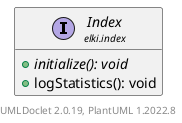 @startuml
    remove .*\.(Instance|Par|Parameterizer|Factory)$
    set namespaceSeparator none
    hide empty fields
    hide empty methods

    interface "<size:14>Index\n<size:10>elki.index" as elki.index.Index [[Index.html]] {
        {abstract} +initialize(): void
        +logStatistics(): void
    }

    center footer UMLDoclet 2.0.19, PlantUML 1.2022.8
@enduml
